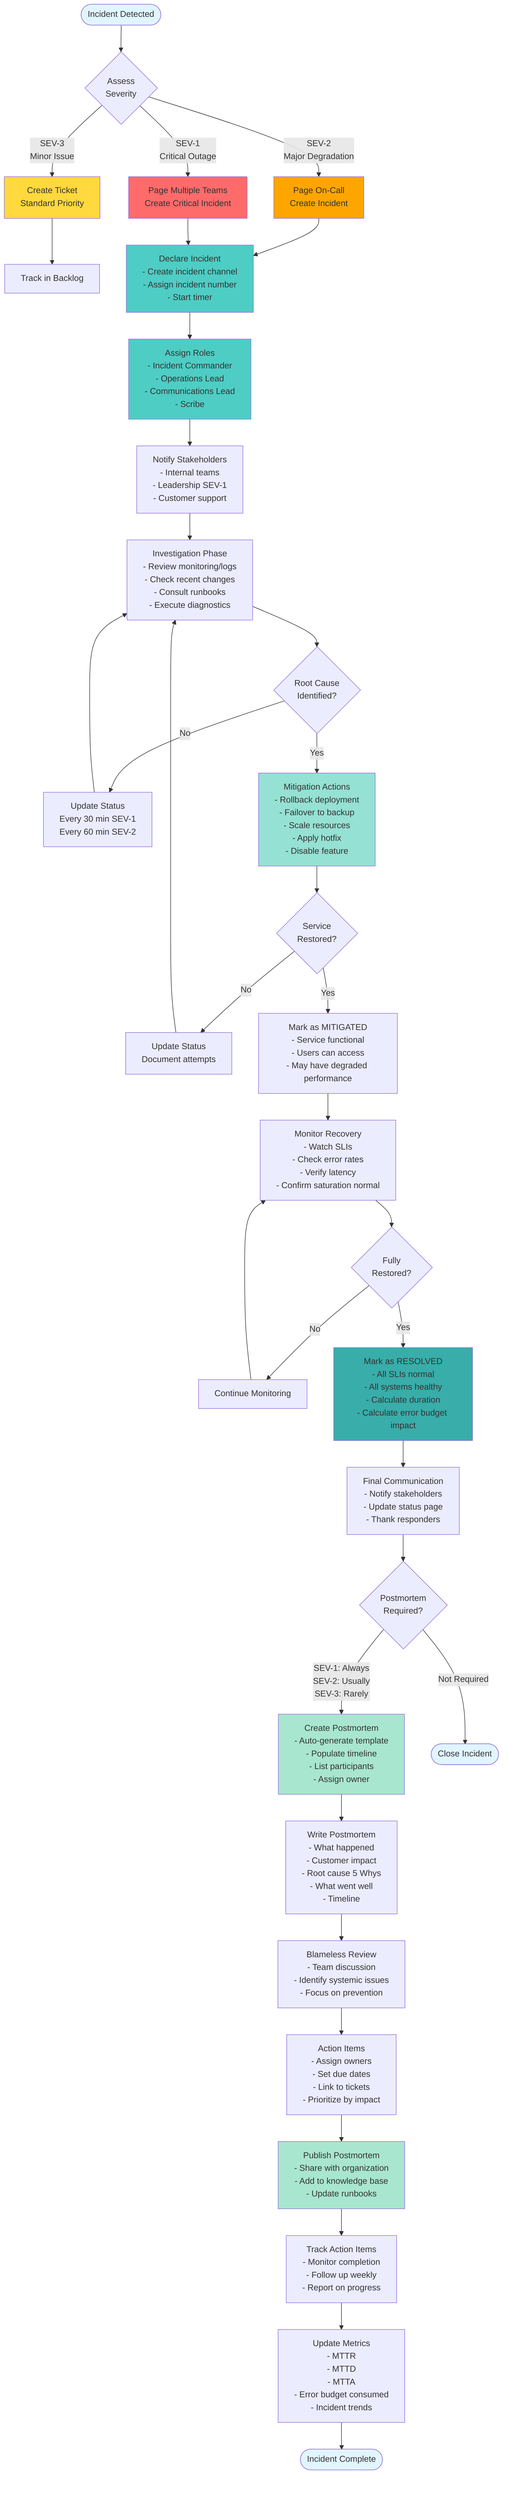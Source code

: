 graph TB
    Start([Incident Detected]) --> Assess{Assess<br/>Severity}
    
    Assess -->|SEV-3<br/>Minor Issue| SEV3[Create Ticket<br/>Standard Priority]
    Assess -->|SEV-2<br/>Major Degradation| SEV2[Page On-Call<br/>Create Incident]
    Assess -->|SEV-1<br/>Critical Outage| SEV1[Page Multiple Teams<br/>Create Critical Incident]
    
    SEV3 --> Track[Track in Backlog]
    
    SEV2 --> Declare
    SEV1 --> Declare
    
    Declare[Declare Incident<br/>- Create incident channel<br/>- Assign incident number<br/>- Start timer] --> Roles
    
    Roles[Assign Roles<br/>- Incident Commander<br/>- Operations Lead<br/>- Communications Lead<br/>- Scribe] --> Notify
    
    Notify[Notify Stakeholders<br/>- Internal teams<br/>- Leadership SEV-1<br/>- Customer support] --> Investigate
    
    Investigate[Investigation Phase<br/>- Review monitoring/logs<br/>- Check recent changes<br/>- Consult runbooks<br/>- Execute diagnostics] --> RootCause{Root Cause<br/>Identified?}
    
    RootCause -->|No| UpdateStatus1[Update Status<br/>Every 30 min SEV-1<br/>Every 60 min SEV-2]
    UpdateStatus1 --> Investigate
    
    RootCause -->|Yes| Mitigate[Mitigation Actions<br/>- Rollback deployment<br/>- Failover to backup<br/>- Scale resources<br/>- Apply hotfix<br/>- Disable feature]
    
    Mitigate --> Verify{Service<br/>Restored?}
    
    Verify -->|No| UpdateStatus2[Update Status<br/>Document attempts]
    UpdateStatus2 --> Investigate
    
    Verify -->|Yes| MarkMitigated[Mark as MITIGATED<br/>- Service functional<br/>- Users can access<br/>- May have degraded performance]
    
    MarkMitigated --> Monitor[Monitor Recovery<br/>- Watch SLIs<br/>- Check error rates<br/>- Verify latency<br/>- Confirm saturation normal]
    
    Monitor --> FullyRestored{Fully<br/>Restored?}
    
    FullyRestored -->|No| Continue[Continue Monitoring]
    Continue --> Monitor
    
    FullyRestored -->|Yes| Resolve[Mark as RESOLVED<br/>- All SLIs normal<br/>- All systems healthy<br/>- Calculate duration<br/>- Calculate error budget impact]
    
    Resolve --> Communicate[Final Communication<br/>- Notify stakeholders<br/>- Update status page<br/>- Thank responders]
    
    Communicate --> PostmortemDecision{Postmortem<br/>Required?}
    
    PostmortemDecision -->|SEV-1: Always<br/>SEV-2: Usually<br/>SEV-3: Rarely| CreatePM
    PostmortemDecision -->|Not Required| End1([Close Incident])
    
    CreatePM[Create Postmortem<br/>- Auto-generate template<br/>- Populate timeline<br/>- List participants<br/>- Assign owner] --> WritePM
    
    WritePM[Write Postmortem<br/>- What happened<br/>- Customer impact<br/>- Root cause 5 Whys<br/>- What went well<br/>- Timeline] --> Review
    
    Review[Blameless Review<br/>- Team discussion<br/>- Identify systemic issues<br/>- Focus on prevention] --> Actions
    
    Actions[Action Items<br/>- Assign owners<br/>- Set due dates<br/>- Link to tickets<br/>- Prioritize by impact] --> Publish
    
    Publish[Publish Postmortem<br/>- Share with organization<br/>- Add to knowledge base<br/>- Update runbooks] --> TrackActions
    
    TrackActions[Track Action Items<br/>- Monitor completion<br/>- Follow up weekly<br/>- Report on progress] --> Metrics
    
    Metrics[Update Metrics<br/>- MTTR<br/>- MTTD<br/>- MTTA<br/>- Error budget consumed<br/>- Incident trends] --> End2([Incident Complete])
    
    style Start fill:#e1f5ff
    style SEV1 fill:#ff6b6b
    style SEV2 fill:#ffa500
    style SEV3 fill:#ffd93d
    style Declare fill:#4ecdc4
    style Roles fill:#4ecdc4
    style Mitigate fill:#95e1d3
    style Resolve fill:#38ada9
    style CreatePM fill:#a8e6cf
    style Publish fill:#a8e6cf
    style End1 fill:#e1f5ff
    style End2 fill:#e1f5ff